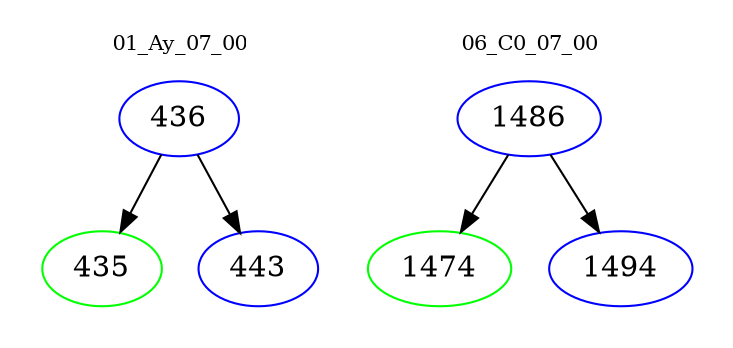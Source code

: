 digraph{
subgraph cluster_0 {
color = white
label = "01_Ay_07_00";
fontsize=10;
T0_436 [label="436", color="blue"]
T0_436 -> T0_435 [color="black"]
T0_435 [label="435", color="green"]
T0_436 -> T0_443 [color="black"]
T0_443 [label="443", color="blue"]
}
subgraph cluster_1 {
color = white
label = "06_C0_07_00";
fontsize=10;
T1_1486 [label="1486", color="blue"]
T1_1486 -> T1_1474 [color="black"]
T1_1474 [label="1474", color="green"]
T1_1486 -> T1_1494 [color="black"]
T1_1494 [label="1494", color="blue"]
}
}
